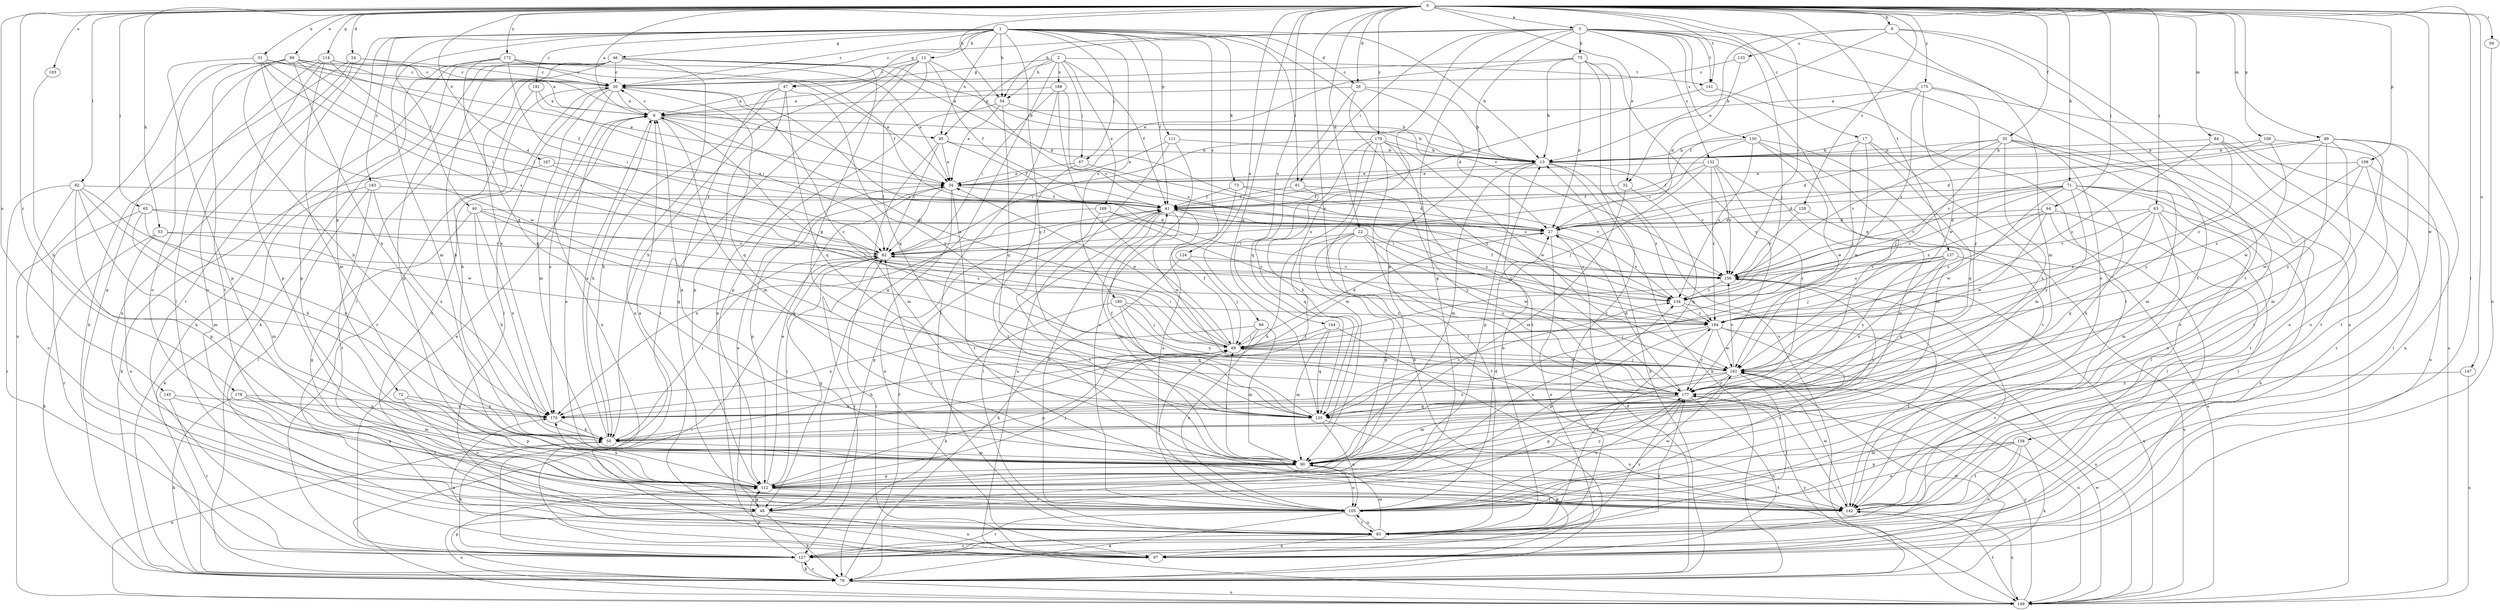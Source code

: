 strict digraph  {
0;
1;
2;
3;
6;
9;
12;
13;
17;
20;
22;
24;
26;
27;
31;
32;
34;
35;
40;
41;
46;
47;
48;
53;
54;
55;
59;
61;
62;
63;
64;
65;
67;
69;
71;
72;
73;
75;
76;
82;
83;
84;
89;
90;
95;
97;
98;
99;
103;
105;
108;
109;
111;
112;
114;
120;
124;
127;
128;
130;
132;
133;
134;
137;
141;
142;
144;
145;
147;
149;
156;
158;
162;
167;
168;
169;
170;
172;
175;
177;
178;
179;
180;
181;
183;
184;
0 -> 3  [label=a];
0 -> 6  [label=a];
0 -> 9  [label=b];
0 -> 17  [label=c];
0 -> 22  [label=d];
0 -> 24  [label=d];
0 -> 26  [label=d];
0 -> 31  [label=e];
0 -> 32  [label=e];
0 -> 35  [label=f];
0 -> 53  [label=h];
0 -> 54  [label=h];
0 -> 59  [label=i];
0 -> 63  [label=j];
0 -> 64  [label=j];
0 -> 65  [label=j];
0 -> 71  [label=k];
0 -> 82  [label=l];
0 -> 83  [label=l];
0 -> 84  [label=m];
0 -> 89  [label=m];
0 -> 98  [label=o];
0 -> 99  [label=o];
0 -> 103  [label=o];
0 -> 108  [label=p];
0 -> 109  [label=p];
0 -> 114  [label=q];
0 -> 120  [label=q];
0 -> 128  [label=s];
0 -> 137  [label=t];
0 -> 141  [label=t];
0 -> 144  [label=u];
0 -> 145  [label=u];
0 -> 147  [label=u];
0 -> 156  [label=v];
0 -> 158  [label=w];
0 -> 167  [label=x];
0 -> 172  [label=y];
0 -> 175  [label=y];
0 -> 177  [label=y];
0 -> 178  [label=z];
0 -> 179  [label=z];
1 -> 12  [label=b];
1 -> 13  [label=b];
1 -> 20  [label=c];
1 -> 26  [label=d];
1 -> 40  [label=f];
1 -> 41  [label=f];
1 -> 46  [label=g];
1 -> 47  [label=g];
1 -> 54  [label=h];
1 -> 61  [label=i];
1 -> 67  [label=j];
1 -> 72  [label=k];
1 -> 73  [label=k];
1 -> 90  [label=m];
1 -> 95  [label=n];
1 -> 111  [label=p];
1 -> 120  [label=q];
1 -> 124  [label=r];
1 -> 127  [label=r];
1 -> 156  [label=v];
1 -> 180  [label=z];
1 -> 181  [label=z];
1 -> 183  [label=z];
2 -> 41  [label=f];
2 -> 47  [label=g];
2 -> 48  [label=g];
2 -> 54  [label=h];
2 -> 67  [label=j];
2 -> 95  [label=n];
2 -> 141  [label=t];
2 -> 168  [label=x];
2 -> 169  [label=x];
3 -> 20  [label=c];
3 -> 48  [label=g];
3 -> 54  [label=h];
3 -> 61  [label=i];
3 -> 69  [label=j];
3 -> 75  [label=k];
3 -> 105  [label=o];
3 -> 112  [label=p];
3 -> 120  [label=q];
3 -> 130  [label=s];
3 -> 132  [label=s];
3 -> 141  [label=t];
3 -> 142  [label=t];
3 -> 170  [label=x];
6 -> 13  [label=b];
6 -> 20  [label=c];
6 -> 55  [label=h];
6 -> 69  [label=j];
6 -> 90  [label=m];
6 -> 95  [label=n];
6 -> 170  [label=x];
9 -> 13  [label=b];
9 -> 32  [label=e];
9 -> 90  [label=m];
9 -> 133  [label=s];
9 -> 142  [label=t];
9 -> 149  [label=u];
12 -> 20  [label=c];
12 -> 41  [label=f];
12 -> 55  [label=h];
12 -> 97  [label=n];
12 -> 120  [label=q];
12 -> 127  [label=r];
12 -> 156  [label=v];
13 -> 34  [label=e];
13 -> 76  [label=k];
13 -> 90  [label=m];
13 -> 112  [label=p];
13 -> 156  [label=v];
13 -> 184  [label=z];
17 -> 13  [label=b];
17 -> 69  [label=j];
17 -> 90  [label=m];
17 -> 120  [label=q];
17 -> 162  [label=w];
20 -> 6  [label=a];
20 -> 83  [label=l];
20 -> 90  [label=m];
20 -> 97  [label=n];
20 -> 120  [label=q];
20 -> 127  [label=r];
20 -> 134  [label=s];
22 -> 55  [label=h];
22 -> 62  [label=i];
22 -> 112  [label=p];
22 -> 142  [label=t];
22 -> 162  [label=w];
22 -> 177  [label=y];
22 -> 184  [label=z];
24 -> 6  [label=a];
24 -> 20  [label=c];
24 -> 76  [label=k];
24 -> 97  [label=n];
24 -> 105  [label=o];
26 -> 6  [label=a];
26 -> 13  [label=b];
26 -> 27  [label=d];
26 -> 120  [label=q];
26 -> 177  [label=y];
27 -> 62  [label=i];
27 -> 97  [label=n];
27 -> 134  [label=s];
31 -> 20  [label=c];
31 -> 34  [label=e];
31 -> 62  [label=i];
31 -> 112  [label=p];
31 -> 134  [label=s];
31 -> 162  [label=w];
32 -> 41  [label=f];
32 -> 90  [label=m];
32 -> 120  [label=q];
34 -> 41  [label=f];
34 -> 62  [label=i];
34 -> 97  [label=n];
34 -> 112  [label=p];
34 -> 142  [label=t];
35 -> 13  [label=b];
35 -> 27  [label=d];
35 -> 69  [label=j];
35 -> 90  [label=m];
35 -> 105  [label=o];
35 -> 142  [label=t];
35 -> 156  [label=v];
35 -> 170  [label=x];
40 -> 27  [label=d];
40 -> 48  [label=g];
40 -> 55  [label=h];
40 -> 120  [label=q];
40 -> 156  [label=v];
40 -> 170  [label=x];
41 -> 27  [label=d];
41 -> 48  [label=g];
41 -> 83  [label=l];
41 -> 90  [label=m];
41 -> 105  [label=o];
41 -> 162  [label=w];
41 -> 184  [label=z];
46 -> 13  [label=b];
46 -> 20  [label=c];
46 -> 27  [label=d];
46 -> 55  [label=h];
46 -> 76  [label=k];
46 -> 83  [label=l];
46 -> 97  [label=n];
46 -> 112  [label=p];
46 -> 170  [label=x];
46 -> 177  [label=y];
47 -> 6  [label=a];
47 -> 48  [label=g];
47 -> 55  [label=h];
47 -> 112  [label=p];
47 -> 120  [label=q];
47 -> 177  [label=y];
48 -> 34  [label=e];
48 -> 76  [label=k];
48 -> 97  [label=n];
48 -> 149  [label=u];
53 -> 62  [label=i];
53 -> 76  [label=k];
53 -> 105  [label=o];
53 -> 184  [label=z];
54 -> 13  [label=b];
54 -> 34  [label=e];
54 -> 112  [label=p];
54 -> 120  [label=q];
55 -> 6  [label=a];
55 -> 62  [label=i];
55 -> 90  [label=m];
55 -> 156  [label=v];
59 -> 97  [label=n];
61 -> 41  [label=f];
61 -> 120  [label=q];
61 -> 177  [label=y];
62 -> 41  [label=f];
62 -> 48  [label=g];
62 -> 127  [label=r];
62 -> 156  [label=v];
63 -> 27  [label=d];
63 -> 83  [label=l];
63 -> 90  [label=m];
63 -> 97  [label=n];
63 -> 120  [label=q];
63 -> 156  [label=v];
63 -> 184  [label=z];
64 -> 27  [label=d];
64 -> 83  [label=l];
64 -> 127  [label=r];
64 -> 134  [label=s];
64 -> 162  [label=w];
64 -> 184  [label=z];
65 -> 27  [label=d];
65 -> 90  [label=m];
65 -> 127  [label=r];
65 -> 156  [label=v];
65 -> 170  [label=x];
67 -> 34  [label=e];
67 -> 134  [label=s];
67 -> 142  [label=t];
69 -> 6  [label=a];
69 -> 27  [label=d];
69 -> 34  [label=e];
69 -> 41  [label=f];
69 -> 55  [label=h];
69 -> 62  [label=i];
69 -> 112  [label=p];
69 -> 162  [label=w];
71 -> 27  [label=d];
71 -> 41  [label=f];
71 -> 55  [label=h];
71 -> 83  [label=l];
71 -> 105  [label=o];
71 -> 134  [label=s];
71 -> 142  [label=t];
71 -> 156  [label=v];
71 -> 162  [label=w];
71 -> 177  [label=y];
72 -> 105  [label=o];
72 -> 112  [label=p];
72 -> 170  [label=x];
73 -> 27  [label=d];
73 -> 41  [label=f];
73 -> 105  [label=o];
73 -> 156  [label=v];
75 -> 13  [label=b];
75 -> 20  [label=c];
75 -> 27  [label=d];
75 -> 34  [label=e];
75 -> 127  [label=r];
75 -> 149  [label=u];
75 -> 177  [label=y];
76 -> 13  [label=b];
76 -> 27  [label=d];
76 -> 41  [label=f];
76 -> 112  [label=p];
76 -> 127  [label=r];
76 -> 149  [label=u];
76 -> 162  [label=w];
76 -> 177  [label=y];
82 -> 41  [label=f];
82 -> 55  [label=h];
82 -> 90  [label=m];
82 -> 105  [label=o];
82 -> 112  [label=p];
82 -> 127  [label=r];
82 -> 162  [label=w];
83 -> 13  [label=b];
83 -> 20  [label=c];
83 -> 90  [label=m];
83 -> 97  [label=n];
83 -> 105  [label=o];
83 -> 127  [label=r];
83 -> 177  [label=y];
83 -> 184  [label=z];
84 -> 13  [label=b];
84 -> 127  [label=r];
84 -> 142  [label=t];
84 -> 177  [label=y];
84 -> 184  [label=z];
89 -> 13  [label=b];
89 -> 90  [label=m];
89 -> 97  [label=n];
89 -> 105  [label=o];
89 -> 142  [label=t];
89 -> 156  [label=v];
89 -> 177  [label=y];
89 -> 184  [label=z];
90 -> 6  [label=a];
90 -> 69  [label=j];
90 -> 105  [label=o];
90 -> 112  [label=p];
90 -> 142  [label=t];
95 -> 13  [label=b];
95 -> 34  [label=e];
95 -> 41  [label=f];
95 -> 62  [label=i];
95 -> 90  [label=m];
97 -> 62  [label=i];
97 -> 170  [label=x];
98 -> 69  [label=j];
98 -> 90  [label=m];
98 -> 105  [label=o];
98 -> 170  [label=x];
99 -> 20  [label=c];
99 -> 34  [label=e];
99 -> 41  [label=f];
99 -> 55  [label=h];
99 -> 62  [label=i];
99 -> 105  [label=o];
99 -> 142  [label=t];
99 -> 149  [label=u];
99 -> 170  [label=x];
103 -> 55  [label=h];
105 -> 6  [label=a];
105 -> 27  [label=d];
105 -> 69  [label=j];
105 -> 76  [label=k];
105 -> 83  [label=l];
105 -> 127  [label=r];
105 -> 162  [label=w];
108 -> 13  [label=b];
108 -> 27  [label=d];
108 -> 105  [label=o];
108 -> 162  [label=w];
109 -> 34  [label=e];
109 -> 83  [label=l];
109 -> 97  [label=n];
109 -> 162  [label=w];
109 -> 184  [label=z];
111 -> 13  [label=b];
111 -> 34  [label=e];
111 -> 105  [label=o];
111 -> 149  [label=u];
112 -> 6  [label=a];
112 -> 34  [label=e];
112 -> 48  [label=g];
112 -> 62  [label=i];
112 -> 69  [label=j];
112 -> 105  [label=o];
112 -> 134  [label=s];
112 -> 142  [label=t];
112 -> 170  [label=x];
112 -> 177  [label=y];
114 -> 20  [label=c];
114 -> 27  [label=d];
114 -> 34  [label=e];
114 -> 48  [label=g];
114 -> 83  [label=l];
114 -> 90  [label=m];
114 -> 112  [label=p];
120 -> 41  [label=f];
120 -> 76  [label=k];
120 -> 105  [label=o];
120 -> 134  [label=s];
124 -> 69  [label=j];
124 -> 76  [label=k];
124 -> 156  [label=v];
127 -> 6  [label=a];
127 -> 55  [label=h];
127 -> 76  [label=k];
127 -> 112  [label=p];
127 -> 156  [label=v];
127 -> 177  [label=y];
128 -> 27  [label=d];
128 -> 149  [label=u];
128 -> 156  [label=v];
130 -> 13  [label=b];
130 -> 62  [label=i];
130 -> 90  [label=m];
130 -> 134  [label=s];
130 -> 142  [label=t];
130 -> 162  [label=w];
132 -> 34  [label=e];
132 -> 41  [label=f];
132 -> 69  [label=j];
132 -> 90  [label=m];
132 -> 156  [label=v];
132 -> 177  [label=y];
132 -> 184  [label=z];
133 -> 20  [label=c];
133 -> 27  [label=d];
134 -> 41  [label=f];
134 -> 142  [label=t];
134 -> 184  [label=z];
137 -> 69  [label=j];
137 -> 120  [label=q];
137 -> 134  [label=s];
137 -> 149  [label=u];
137 -> 156  [label=v];
137 -> 170  [label=x];
137 -> 177  [label=y];
141 -> 41  [label=f];
141 -> 142  [label=t];
142 -> 62  [label=i];
142 -> 149  [label=u];
142 -> 162  [label=w];
144 -> 69  [label=j];
144 -> 90  [label=m];
144 -> 120  [label=q];
144 -> 149  [label=u];
145 -> 112  [label=p];
145 -> 127  [label=r];
145 -> 170  [label=x];
147 -> 149  [label=u];
147 -> 177  [label=y];
149 -> 55  [label=h];
149 -> 62  [label=i];
149 -> 142  [label=t];
149 -> 162  [label=w];
149 -> 177  [label=y];
156 -> 134  [label=s];
156 -> 149  [label=u];
158 -> 76  [label=k];
158 -> 90  [label=m];
158 -> 97  [label=n];
158 -> 105  [label=o];
158 -> 112  [label=p];
158 -> 142  [label=t];
162 -> 20  [label=c];
162 -> 48  [label=g];
162 -> 69  [label=j];
162 -> 83  [label=l];
162 -> 149  [label=u];
162 -> 156  [label=v];
162 -> 170  [label=x];
162 -> 177  [label=y];
167 -> 34  [label=e];
167 -> 69  [label=j];
167 -> 76  [label=k];
168 -> 6  [label=a];
168 -> 62  [label=i];
168 -> 69  [label=j];
168 -> 83  [label=l];
168 -> 134  [label=s];
169 -> 27  [label=d];
169 -> 142  [label=t];
169 -> 170  [label=x];
169 -> 184  [label=z];
170 -> 55  [label=h];
172 -> 20  [label=c];
172 -> 34  [label=e];
172 -> 41  [label=f];
172 -> 62  [label=i];
172 -> 76  [label=k];
172 -> 112  [label=p];
172 -> 120  [label=q];
175 -> 6  [label=a];
175 -> 41  [label=f];
175 -> 134  [label=s];
175 -> 149  [label=u];
175 -> 162  [label=w];
175 -> 177  [label=y];
177 -> 27  [label=d];
177 -> 90  [label=m];
177 -> 97  [label=n];
177 -> 105  [label=o];
177 -> 120  [label=q];
177 -> 170  [label=x];
178 -> 76  [label=k];
178 -> 90  [label=m];
178 -> 142  [label=t];
178 -> 170  [label=x];
179 -> 13  [label=b];
179 -> 55  [label=h];
179 -> 62  [label=i];
179 -> 76  [label=k];
179 -> 83  [label=l];
179 -> 90  [label=m];
179 -> 142  [label=t];
179 -> 162  [label=w];
180 -> 69  [label=j];
180 -> 76  [label=k];
180 -> 120  [label=q];
180 -> 177  [label=y];
180 -> 184  [label=z];
181 -> 6  [label=a];
181 -> 55  [label=h];
181 -> 62  [label=i];
183 -> 41  [label=f];
183 -> 76  [label=k];
183 -> 83  [label=l];
183 -> 142  [label=t];
183 -> 170  [label=x];
184 -> 69  [label=j];
184 -> 105  [label=o];
184 -> 112  [label=p];
184 -> 149  [label=u];
184 -> 162  [label=w];
184 -> 177  [label=y];
}

